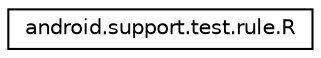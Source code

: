 digraph "类继承关系图"
{
  edge [fontname="Helvetica",fontsize="10",labelfontname="Helvetica",labelfontsize="10"];
  node [fontname="Helvetica",fontsize="10",shape=record];
  rankdir="LR";
  Node0 [label="android.support.test.rule.R",height=0.2,width=0.4,color="black", fillcolor="white", style="filled",URL="$classandroid_1_1support_1_1test_1_1rule_1_1_r.html"];
}
